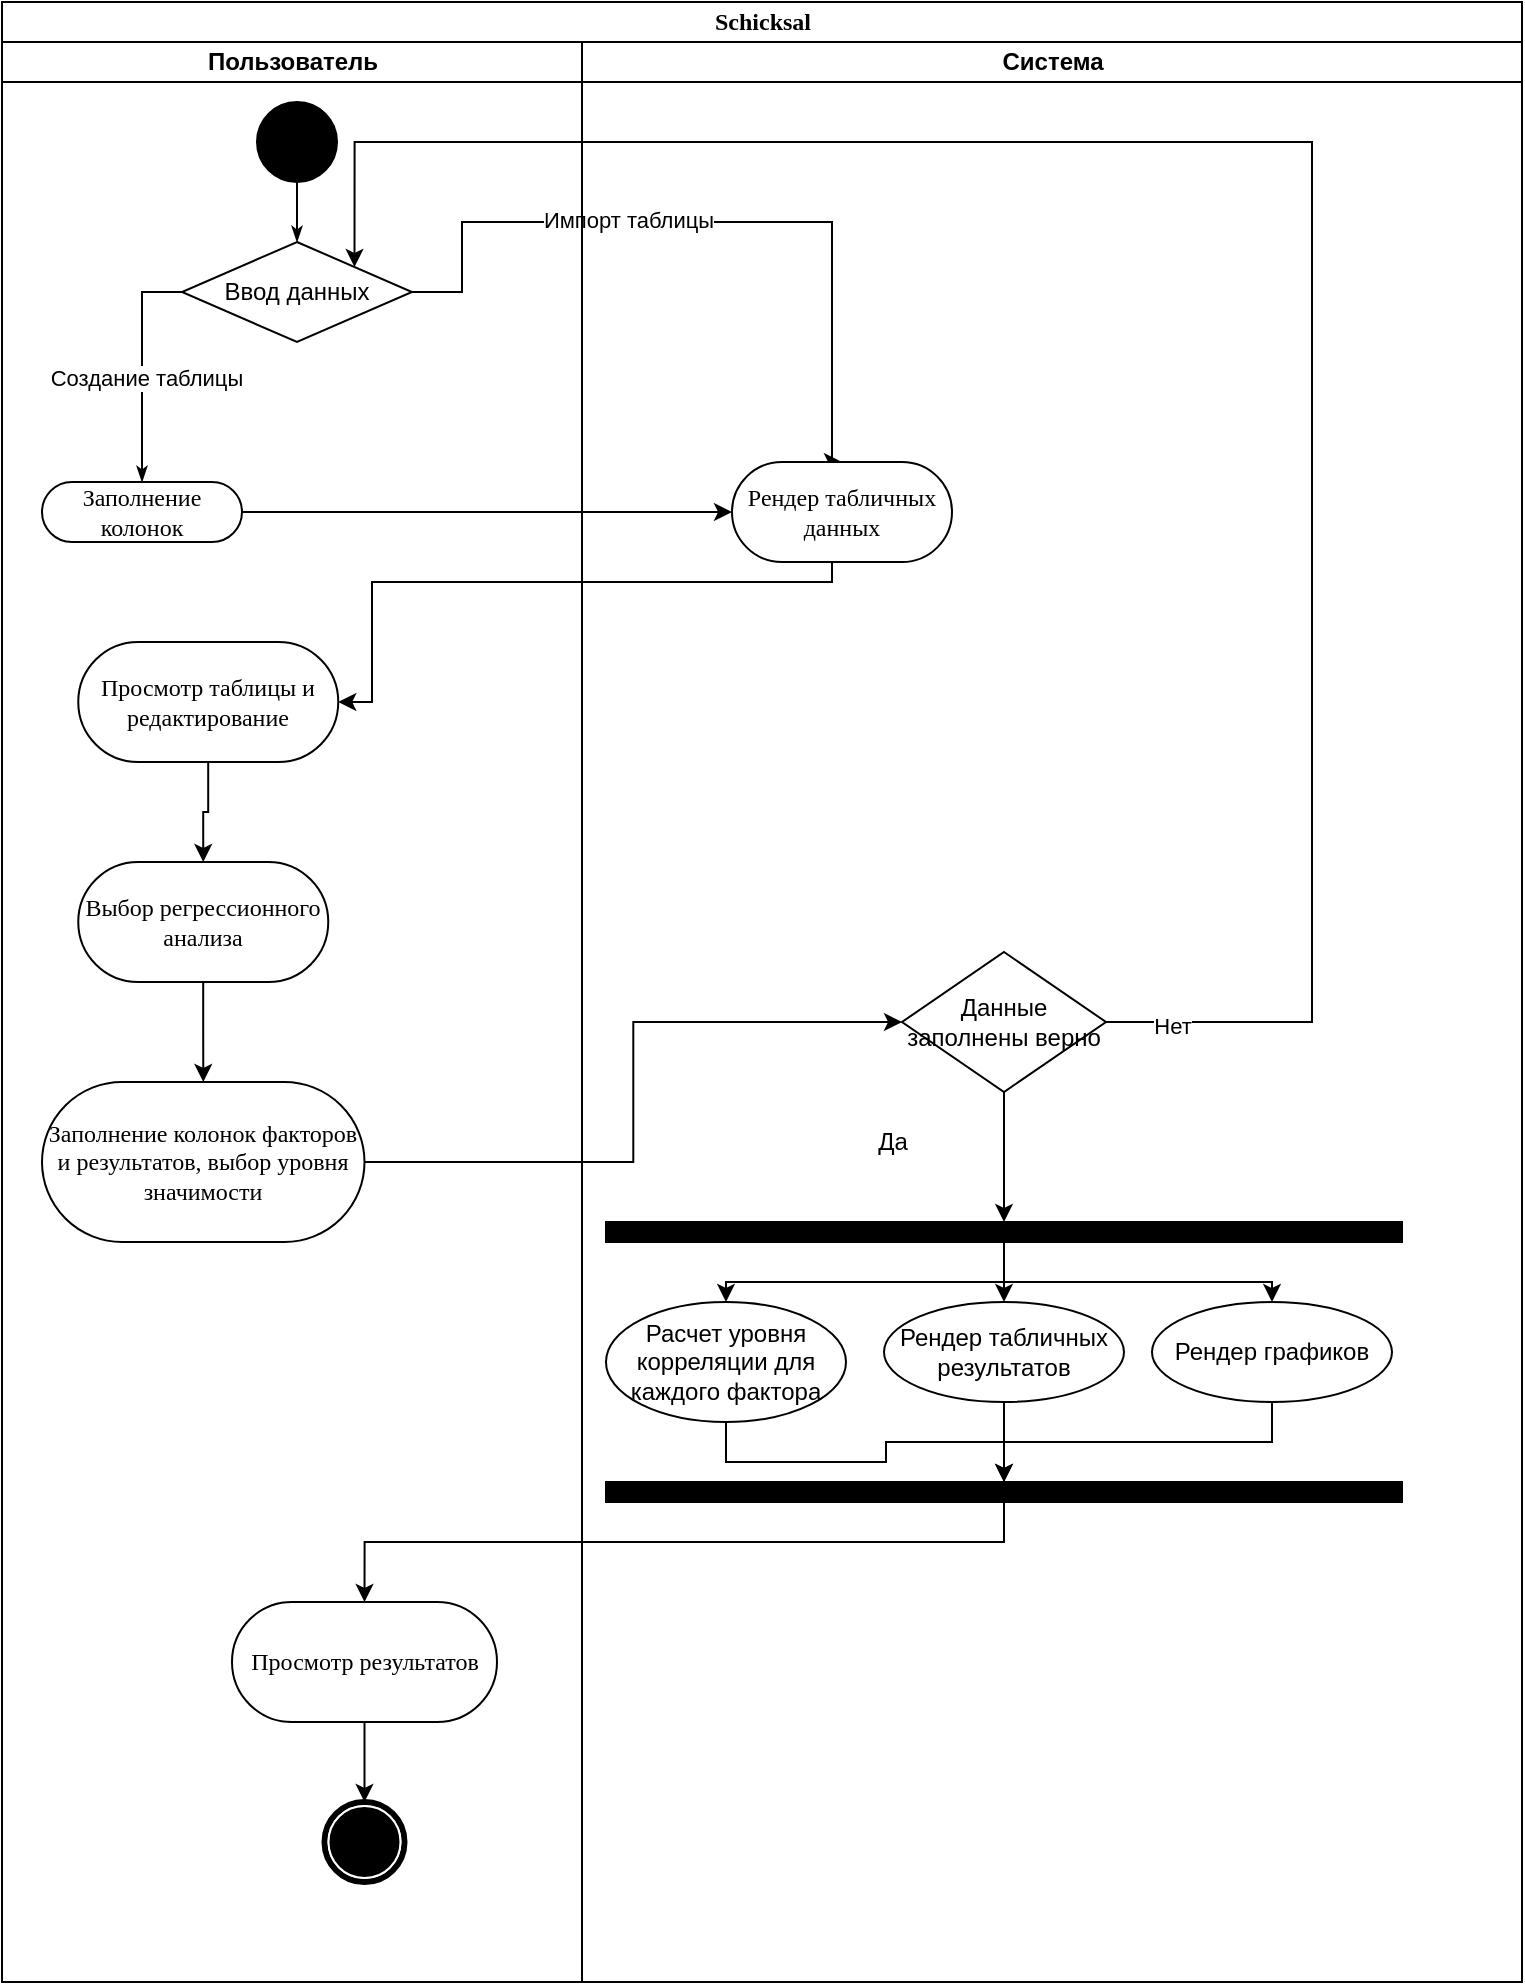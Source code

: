 <mxfile version="21.1.5" type="device">
  <diagram name="Page-1" id="0783ab3e-0a74-02c8-0abd-f7b4e66b4bec">
    <mxGraphModel dx="1434" dy="782" grid="1" gridSize="10" guides="1" tooltips="1" connect="1" arrows="1" fold="1" page="1" pageScale="1" pageWidth="850" pageHeight="1100" background="none" math="0" shadow="0">
      <root>
        <mxCell id="0" />
        <mxCell id="1" parent="0" />
        <mxCell id="QS-Tj99U4C_vWqeZvLXJ-1" value="Schicksal" style="swimlane;html=1;childLayout=stackLayout;startSize=20;rounded=0;shadow=0;comic=0;labelBackgroundColor=none;strokeWidth=1;fontFamily=Verdana;fontSize=12;align=center;" vertex="1" parent="1">
          <mxGeometry x="45" y="40" width="760" height="990" as="geometry" />
        </mxCell>
        <mxCell id="QS-Tj99U4C_vWqeZvLXJ-17" style="edgeStyle=orthogonalEdgeStyle;rounded=0;orthogonalLoop=1;jettySize=auto;html=1;entryX=0.5;entryY=0;entryDx=0;entryDy=0;" edge="1" parent="QS-Tj99U4C_vWqeZvLXJ-1" source="QS-Tj99U4C_vWqeZvLXJ-6" target="QS-Tj99U4C_vWqeZvLXJ-25">
          <mxGeometry relative="1" as="geometry">
            <mxPoint x="230" y="280" as="targetPoint" />
            <Array as="points">
              <mxPoint x="230" y="145" />
              <mxPoint x="230" y="110" />
              <mxPoint x="415" y="110" />
            </Array>
          </mxGeometry>
        </mxCell>
        <mxCell id="QS-Tj99U4C_vWqeZvLXJ-18" value="Импорт таблицы" style="edgeLabel;html=1;align=center;verticalAlign=middle;resizable=0;points=[];" vertex="1" connectable="0" parent="QS-Tj99U4C_vWqeZvLXJ-17">
          <mxGeometry x="-0.236" y="1" relative="1" as="geometry">
            <mxPoint x="1" as="offset" />
          </mxGeometry>
        </mxCell>
        <mxCell id="QS-Tj99U4C_vWqeZvLXJ-19" style="edgeStyle=orthogonalEdgeStyle;rounded=0;orthogonalLoop=1;jettySize=auto;html=1;entryX=0;entryY=0.5;entryDx=0;entryDy=0;" edge="1" parent="QS-Tj99U4C_vWqeZvLXJ-1" source="QS-Tj99U4C_vWqeZvLXJ-3" target="QS-Tj99U4C_vWqeZvLXJ-25">
          <mxGeometry relative="1" as="geometry" />
        </mxCell>
        <mxCell id="QS-Tj99U4C_vWqeZvLXJ-20" style="edgeStyle=orthogonalEdgeStyle;rounded=0;orthogonalLoop=1;jettySize=auto;html=1;" edge="1" parent="QS-Tj99U4C_vWqeZvLXJ-1" source="QS-Tj99U4C_vWqeZvLXJ-25" target="QS-Tj99U4C_vWqeZvLXJ-10">
          <mxGeometry relative="1" as="geometry">
            <Array as="points">
              <mxPoint x="415" y="290" />
              <mxPoint x="185" y="290" />
            </Array>
          </mxGeometry>
        </mxCell>
        <mxCell id="QS-Tj99U4C_vWqeZvLXJ-21" style="edgeStyle=orthogonalEdgeStyle;rounded=0;orthogonalLoop=1;jettySize=auto;html=1;" edge="1" parent="QS-Tj99U4C_vWqeZvLXJ-1" source="QS-Tj99U4C_vWqeZvLXJ-13" target="QS-Tj99U4C_vWqeZvLXJ-27">
          <mxGeometry relative="1" as="geometry" />
        </mxCell>
        <mxCell id="QS-Tj99U4C_vWqeZvLXJ-22" style="edgeStyle=orthogonalEdgeStyle;rounded=0;orthogonalLoop=1;jettySize=auto;html=1;entryX=1;entryY=0;entryDx=0;entryDy=0;" edge="1" parent="QS-Tj99U4C_vWqeZvLXJ-1" source="QS-Tj99U4C_vWqeZvLXJ-27" target="QS-Tj99U4C_vWqeZvLXJ-6">
          <mxGeometry relative="1" as="geometry">
            <Array as="points">
              <mxPoint x="655" y="510" />
              <mxPoint x="655" y="70" />
              <mxPoint x="176" y="70" />
            </Array>
          </mxGeometry>
        </mxCell>
        <mxCell id="QS-Tj99U4C_vWqeZvLXJ-23" value="Нет" style="edgeLabel;html=1;align=center;verticalAlign=middle;resizable=0;points=[];" vertex="1" connectable="0" parent="QS-Tj99U4C_vWqeZvLXJ-22">
          <mxGeometry x="-0.939" y="-2" relative="1" as="geometry">
            <mxPoint as="offset" />
          </mxGeometry>
        </mxCell>
        <mxCell id="QS-Tj99U4C_vWqeZvLXJ-2" value="Пользователь" style="swimlane;html=1;startSize=20;" vertex="1" parent="QS-Tj99U4C_vWqeZvLXJ-1">
          <mxGeometry y="20" width="290" height="970" as="geometry" />
        </mxCell>
        <mxCell id="QS-Tj99U4C_vWqeZvLXJ-3" value="Заполнение колонок" style="rounded=1;whiteSpace=wrap;html=1;shadow=0;comic=0;labelBackgroundColor=none;strokeWidth=1;fontFamily=Verdana;fontSize=12;align=center;arcSize=50;" vertex="1" parent="QS-Tj99U4C_vWqeZvLXJ-2">
          <mxGeometry x="20" y="220" width="100" height="30" as="geometry" />
        </mxCell>
        <mxCell id="QS-Tj99U4C_vWqeZvLXJ-4" value="" style="ellipse;whiteSpace=wrap;html=1;rounded=0;shadow=0;comic=0;labelBackgroundColor=none;strokeWidth=1;fillColor=#000000;fontFamily=Verdana;fontSize=12;align=center;" vertex="1" parent="QS-Tj99U4C_vWqeZvLXJ-2">
          <mxGeometry x="127.5" y="30" width="40" height="40" as="geometry" />
        </mxCell>
        <mxCell id="QS-Tj99U4C_vWqeZvLXJ-5" style="edgeStyle=orthogonalEdgeStyle;rounded=0;html=1;labelBackgroundColor=none;startArrow=none;startFill=0;startSize=5;endArrow=classicThin;endFill=1;endSize=5;jettySize=auto;orthogonalLoop=1;strokeWidth=1;fontFamily=Verdana;fontSize=12;entryX=0.5;entryY=0;entryDx=0;entryDy=0;" edge="1" parent="QS-Tj99U4C_vWqeZvLXJ-2" source="QS-Tj99U4C_vWqeZvLXJ-4" target="QS-Tj99U4C_vWqeZvLXJ-6">
          <mxGeometry relative="1" as="geometry">
            <mxPoint x="150" y="130" as="targetPoint" />
          </mxGeometry>
        </mxCell>
        <mxCell id="QS-Tj99U4C_vWqeZvLXJ-6" value="Ввод данных" style="rhombus;whiteSpace=wrap;html=1;" vertex="1" parent="QS-Tj99U4C_vWqeZvLXJ-2">
          <mxGeometry x="90" y="100" width="115" height="50" as="geometry" />
        </mxCell>
        <mxCell id="QS-Tj99U4C_vWqeZvLXJ-7" style="edgeStyle=orthogonalEdgeStyle;rounded=0;html=1;exitX=0;exitY=0.5;entryX=0.5;entryY=0;labelBackgroundColor=none;startArrow=none;startFill=0;startSize=5;endArrow=classicThin;endFill=1;endSize=5;jettySize=auto;orthogonalLoop=1;strokeWidth=1;fontFamily=Verdana;fontSize=12;exitDx=0;exitDy=0;" edge="1" parent="QS-Tj99U4C_vWqeZvLXJ-2" source="QS-Tj99U4C_vWqeZvLXJ-6" target="QS-Tj99U4C_vWqeZvLXJ-3">
          <mxGeometry relative="1" as="geometry">
            <Array as="points">
              <mxPoint x="70" y="125" />
            </Array>
            <mxPoint x="316.75" y="170" as="sourcePoint" />
          </mxGeometry>
        </mxCell>
        <mxCell id="QS-Tj99U4C_vWqeZvLXJ-8" value="Создание таблицы" style="edgeLabel;html=1;align=center;verticalAlign=middle;resizable=0;points=[];" vertex="1" connectable="0" parent="QS-Tj99U4C_vWqeZvLXJ-7">
          <mxGeometry x="0.091" y="2" relative="1" as="geometry">
            <mxPoint as="offset" />
          </mxGeometry>
        </mxCell>
        <mxCell id="QS-Tj99U4C_vWqeZvLXJ-9" style="edgeStyle=orthogonalEdgeStyle;rounded=0;orthogonalLoop=1;jettySize=auto;html=1;entryX=0.5;entryY=0;entryDx=0;entryDy=0;" edge="1" parent="QS-Tj99U4C_vWqeZvLXJ-2" source="QS-Tj99U4C_vWqeZvLXJ-10" target="QS-Tj99U4C_vWqeZvLXJ-12">
          <mxGeometry relative="1" as="geometry" />
        </mxCell>
        <mxCell id="QS-Tj99U4C_vWqeZvLXJ-10" value="Просмотр таблицы и редактирование" style="rounded=1;whiteSpace=wrap;html=1;shadow=0;comic=0;labelBackgroundColor=none;strokeWidth=1;fontFamily=Verdana;fontSize=12;align=center;arcSize=50;" vertex="1" parent="QS-Tj99U4C_vWqeZvLXJ-2">
          <mxGeometry x="38.13" y="300" width="130" height="60" as="geometry" />
        </mxCell>
        <mxCell id="QS-Tj99U4C_vWqeZvLXJ-11" style="edgeStyle=orthogonalEdgeStyle;rounded=0;orthogonalLoop=1;jettySize=auto;html=1;" edge="1" parent="QS-Tj99U4C_vWqeZvLXJ-2" source="QS-Tj99U4C_vWqeZvLXJ-12" target="QS-Tj99U4C_vWqeZvLXJ-13">
          <mxGeometry relative="1" as="geometry" />
        </mxCell>
        <mxCell id="QS-Tj99U4C_vWqeZvLXJ-12" value="Выбор регрессионного анализа" style="rounded=1;whiteSpace=wrap;html=1;shadow=0;comic=0;labelBackgroundColor=none;strokeWidth=1;fontFamily=Verdana;fontSize=12;align=center;arcSize=50;" vertex="1" parent="QS-Tj99U4C_vWqeZvLXJ-2">
          <mxGeometry x="38.13" y="410" width="125" height="60" as="geometry" />
        </mxCell>
        <mxCell id="QS-Tj99U4C_vWqeZvLXJ-13" value="Заполнение колонок факторов и результатов, выбор уровня значимости" style="rounded=1;whiteSpace=wrap;html=1;shadow=0;comic=0;labelBackgroundColor=none;strokeWidth=1;fontFamily=Verdana;fontSize=12;align=center;arcSize=50;" vertex="1" parent="QS-Tj99U4C_vWqeZvLXJ-2">
          <mxGeometry x="20" y="520" width="161.25" height="80" as="geometry" />
        </mxCell>
        <mxCell id="QS-Tj99U4C_vWqeZvLXJ-14" style="edgeStyle=orthogonalEdgeStyle;rounded=0;orthogonalLoop=1;jettySize=auto;html=1;entryX=0.5;entryY=0;entryDx=0;entryDy=0;" edge="1" parent="QS-Tj99U4C_vWqeZvLXJ-2" source="QS-Tj99U4C_vWqeZvLXJ-15" target="QS-Tj99U4C_vWqeZvLXJ-16">
          <mxGeometry relative="1" as="geometry" />
        </mxCell>
        <mxCell id="QS-Tj99U4C_vWqeZvLXJ-15" value="Просмотр результатов" style="rounded=1;whiteSpace=wrap;html=1;shadow=0;comic=0;labelBackgroundColor=none;strokeWidth=1;fontFamily=Verdana;fontSize=12;align=center;arcSize=50;" vertex="1" parent="QS-Tj99U4C_vWqeZvLXJ-2">
          <mxGeometry x="115" y="780" width="132.5" height="60" as="geometry" />
        </mxCell>
        <mxCell id="QS-Tj99U4C_vWqeZvLXJ-16" value="" style="shape=mxgraph.bpmn.shape;html=1;verticalLabelPosition=bottom;labelBackgroundColor=#ffffff;verticalAlign=top;perimeter=ellipsePerimeter;outline=end;symbol=terminate;rounded=0;shadow=0;comic=0;strokeWidth=1;fontFamily=Verdana;fontSize=12;align=center;" vertex="1" parent="QS-Tj99U4C_vWqeZvLXJ-2">
          <mxGeometry x="161.25" y="880" width="40" height="40" as="geometry" />
        </mxCell>
        <mxCell id="QS-Tj99U4C_vWqeZvLXJ-38" style="edgeStyle=orthogonalEdgeStyle;rounded=0;orthogonalLoop=1;jettySize=auto;html=1;entryX=0.5;entryY=0;entryDx=0;entryDy=0;" edge="1" parent="QS-Tj99U4C_vWqeZvLXJ-1" source="QS-Tj99U4C_vWqeZvLXJ-34" target="QS-Tj99U4C_vWqeZvLXJ-15">
          <mxGeometry relative="1" as="geometry">
            <mxPoint x="501" y="770" as="targetPoint" />
            <Array as="points">
              <mxPoint x="501" y="770" />
              <mxPoint x="181" y="770" />
            </Array>
          </mxGeometry>
        </mxCell>
        <mxCell id="QS-Tj99U4C_vWqeZvLXJ-24" value="Система" style="swimlane;html=1;startSize=20;" vertex="1" parent="QS-Tj99U4C_vWqeZvLXJ-1">
          <mxGeometry x="290" y="20" width="470" height="970" as="geometry" />
        </mxCell>
        <mxCell id="QS-Tj99U4C_vWqeZvLXJ-25" value="Рендер табличных данных" style="rounded=1;whiteSpace=wrap;html=1;shadow=0;comic=0;labelBackgroundColor=none;strokeWidth=1;fontFamily=Verdana;fontSize=12;align=center;arcSize=50;" vertex="1" parent="QS-Tj99U4C_vWqeZvLXJ-24">
          <mxGeometry x="75" y="210" width="110" height="50" as="geometry" />
        </mxCell>
        <mxCell id="QS-Tj99U4C_vWqeZvLXJ-26" style="edgeStyle=orthogonalEdgeStyle;rounded=0;orthogonalLoop=1;jettySize=auto;html=1;entryX=0.5;entryY=0;entryDx=0;entryDy=0;" edge="1" parent="QS-Tj99U4C_vWqeZvLXJ-24" source="QS-Tj99U4C_vWqeZvLXJ-27" target="QS-Tj99U4C_vWqeZvLXJ-33">
          <mxGeometry relative="1" as="geometry" />
        </mxCell>
        <mxCell id="QS-Tj99U4C_vWqeZvLXJ-27" value="Данные заполнены верно" style="rhombus;whiteSpace=wrap;html=1;" vertex="1" parent="QS-Tj99U4C_vWqeZvLXJ-24">
          <mxGeometry x="160" y="455" width="102" height="70" as="geometry" />
        </mxCell>
        <mxCell id="QS-Tj99U4C_vWqeZvLXJ-28" style="edgeStyle=orthogonalEdgeStyle;rounded=0;orthogonalLoop=1;jettySize=auto;html=1;entryX=0.5;entryY=0;entryDx=0;entryDy=0;" edge="1" parent="QS-Tj99U4C_vWqeZvLXJ-24" source="QS-Tj99U4C_vWqeZvLXJ-29" target="QS-Tj99U4C_vWqeZvLXJ-37">
          <mxGeometry relative="1" as="geometry" />
        </mxCell>
        <mxCell id="QS-Tj99U4C_vWqeZvLXJ-29" value="Расчет уровня корреляции для каждого фактора" style="ellipse;whiteSpace=wrap;html=1;" vertex="1" parent="QS-Tj99U4C_vWqeZvLXJ-24">
          <mxGeometry x="12" y="630" width="120" height="60" as="geometry" />
        </mxCell>
        <mxCell id="QS-Tj99U4C_vWqeZvLXJ-30" style="edgeStyle=orthogonalEdgeStyle;rounded=0;orthogonalLoop=1;jettySize=auto;html=1;entryX=0.5;entryY=0;entryDx=0;entryDy=0;" edge="1" parent="QS-Tj99U4C_vWqeZvLXJ-24" source="QS-Tj99U4C_vWqeZvLXJ-33" target="QS-Tj99U4C_vWqeZvLXJ-29">
          <mxGeometry relative="1" as="geometry" />
        </mxCell>
        <mxCell id="QS-Tj99U4C_vWqeZvLXJ-31" style="edgeStyle=orthogonalEdgeStyle;rounded=0;orthogonalLoop=1;jettySize=auto;html=1;" edge="1" parent="QS-Tj99U4C_vWqeZvLXJ-24" source="QS-Tj99U4C_vWqeZvLXJ-33" target="QS-Tj99U4C_vWqeZvLXJ-34">
          <mxGeometry relative="1" as="geometry" />
        </mxCell>
        <mxCell id="QS-Tj99U4C_vWqeZvLXJ-32" style="edgeStyle=orthogonalEdgeStyle;rounded=0;orthogonalLoop=1;jettySize=auto;html=1;" edge="1" parent="QS-Tj99U4C_vWqeZvLXJ-24" source="QS-Tj99U4C_vWqeZvLXJ-33" target="QS-Tj99U4C_vWqeZvLXJ-36">
          <mxGeometry relative="1" as="geometry" />
        </mxCell>
        <mxCell id="QS-Tj99U4C_vWqeZvLXJ-33" value="" style="whiteSpace=wrap;html=1;rounded=0;shadow=0;comic=0;labelBackgroundColor=none;strokeWidth=1;fillColor=#000000;fontFamily=Verdana;fontSize=12;align=center;rotation=0;" vertex="1" parent="QS-Tj99U4C_vWqeZvLXJ-24">
          <mxGeometry x="12" y="590" width="398" height="10" as="geometry" />
        </mxCell>
        <mxCell id="QS-Tj99U4C_vWqeZvLXJ-34" value="Рендер табличных результатов" style="ellipse;whiteSpace=wrap;html=1;" vertex="1" parent="QS-Tj99U4C_vWqeZvLXJ-24">
          <mxGeometry x="151" y="630" width="120" height="50" as="geometry" />
        </mxCell>
        <mxCell id="QS-Tj99U4C_vWqeZvLXJ-35" style="edgeStyle=orthogonalEdgeStyle;rounded=0;orthogonalLoop=1;jettySize=auto;html=1;entryX=0.5;entryY=0;entryDx=0;entryDy=0;" edge="1" parent="QS-Tj99U4C_vWqeZvLXJ-24" source="QS-Tj99U4C_vWqeZvLXJ-36" target="QS-Tj99U4C_vWqeZvLXJ-37">
          <mxGeometry relative="1" as="geometry" />
        </mxCell>
        <mxCell id="QS-Tj99U4C_vWqeZvLXJ-36" value="Рендер графиков" style="ellipse;whiteSpace=wrap;html=1;" vertex="1" parent="QS-Tj99U4C_vWqeZvLXJ-24">
          <mxGeometry x="285" y="630" width="120" height="50" as="geometry" />
        </mxCell>
        <mxCell id="QS-Tj99U4C_vWqeZvLXJ-37" value="" style="whiteSpace=wrap;html=1;rounded=0;shadow=0;comic=0;labelBackgroundColor=none;strokeWidth=1;fillColor=#000000;fontFamily=Verdana;fontSize=12;align=center;rotation=0;" vertex="1" parent="QS-Tj99U4C_vWqeZvLXJ-24">
          <mxGeometry x="12" y="720" width="398" height="10" as="geometry" />
        </mxCell>
        <mxCell id="QS-Tj99U4C_vWqeZvLXJ-39" value="Да" style="text;html=1;align=center;verticalAlign=middle;resizable=0;points=[];autosize=1;strokeColor=none;fillColor=none;" vertex="1" parent="1">
          <mxGeometry x="470" y="595" width="40" height="30" as="geometry" />
        </mxCell>
      </root>
    </mxGraphModel>
  </diagram>
</mxfile>
